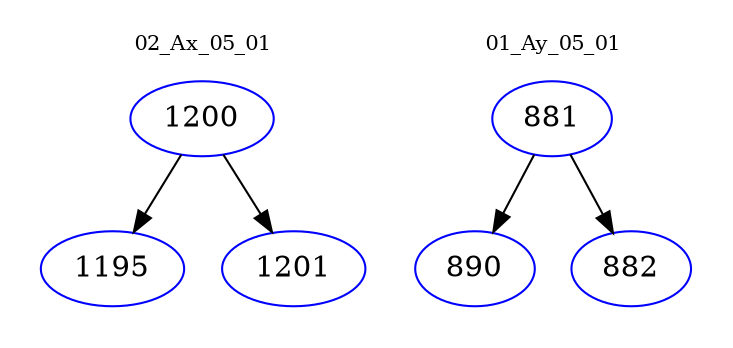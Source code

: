digraph{
subgraph cluster_0 {
color = white
label = "02_Ax_05_01";
fontsize=10;
T0_1200 [label="1200", color="blue"]
T0_1200 -> T0_1195 [color="black"]
T0_1195 [label="1195", color="blue"]
T0_1200 -> T0_1201 [color="black"]
T0_1201 [label="1201", color="blue"]
}
subgraph cluster_1 {
color = white
label = "01_Ay_05_01";
fontsize=10;
T1_881 [label="881", color="blue"]
T1_881 -> T1_890 [color="black"]
T1_890 [label="890", color="blue"]
T1_881 -> T1_882 [color="black"]
T1_882 [label="882", color="blue"]
}
}
